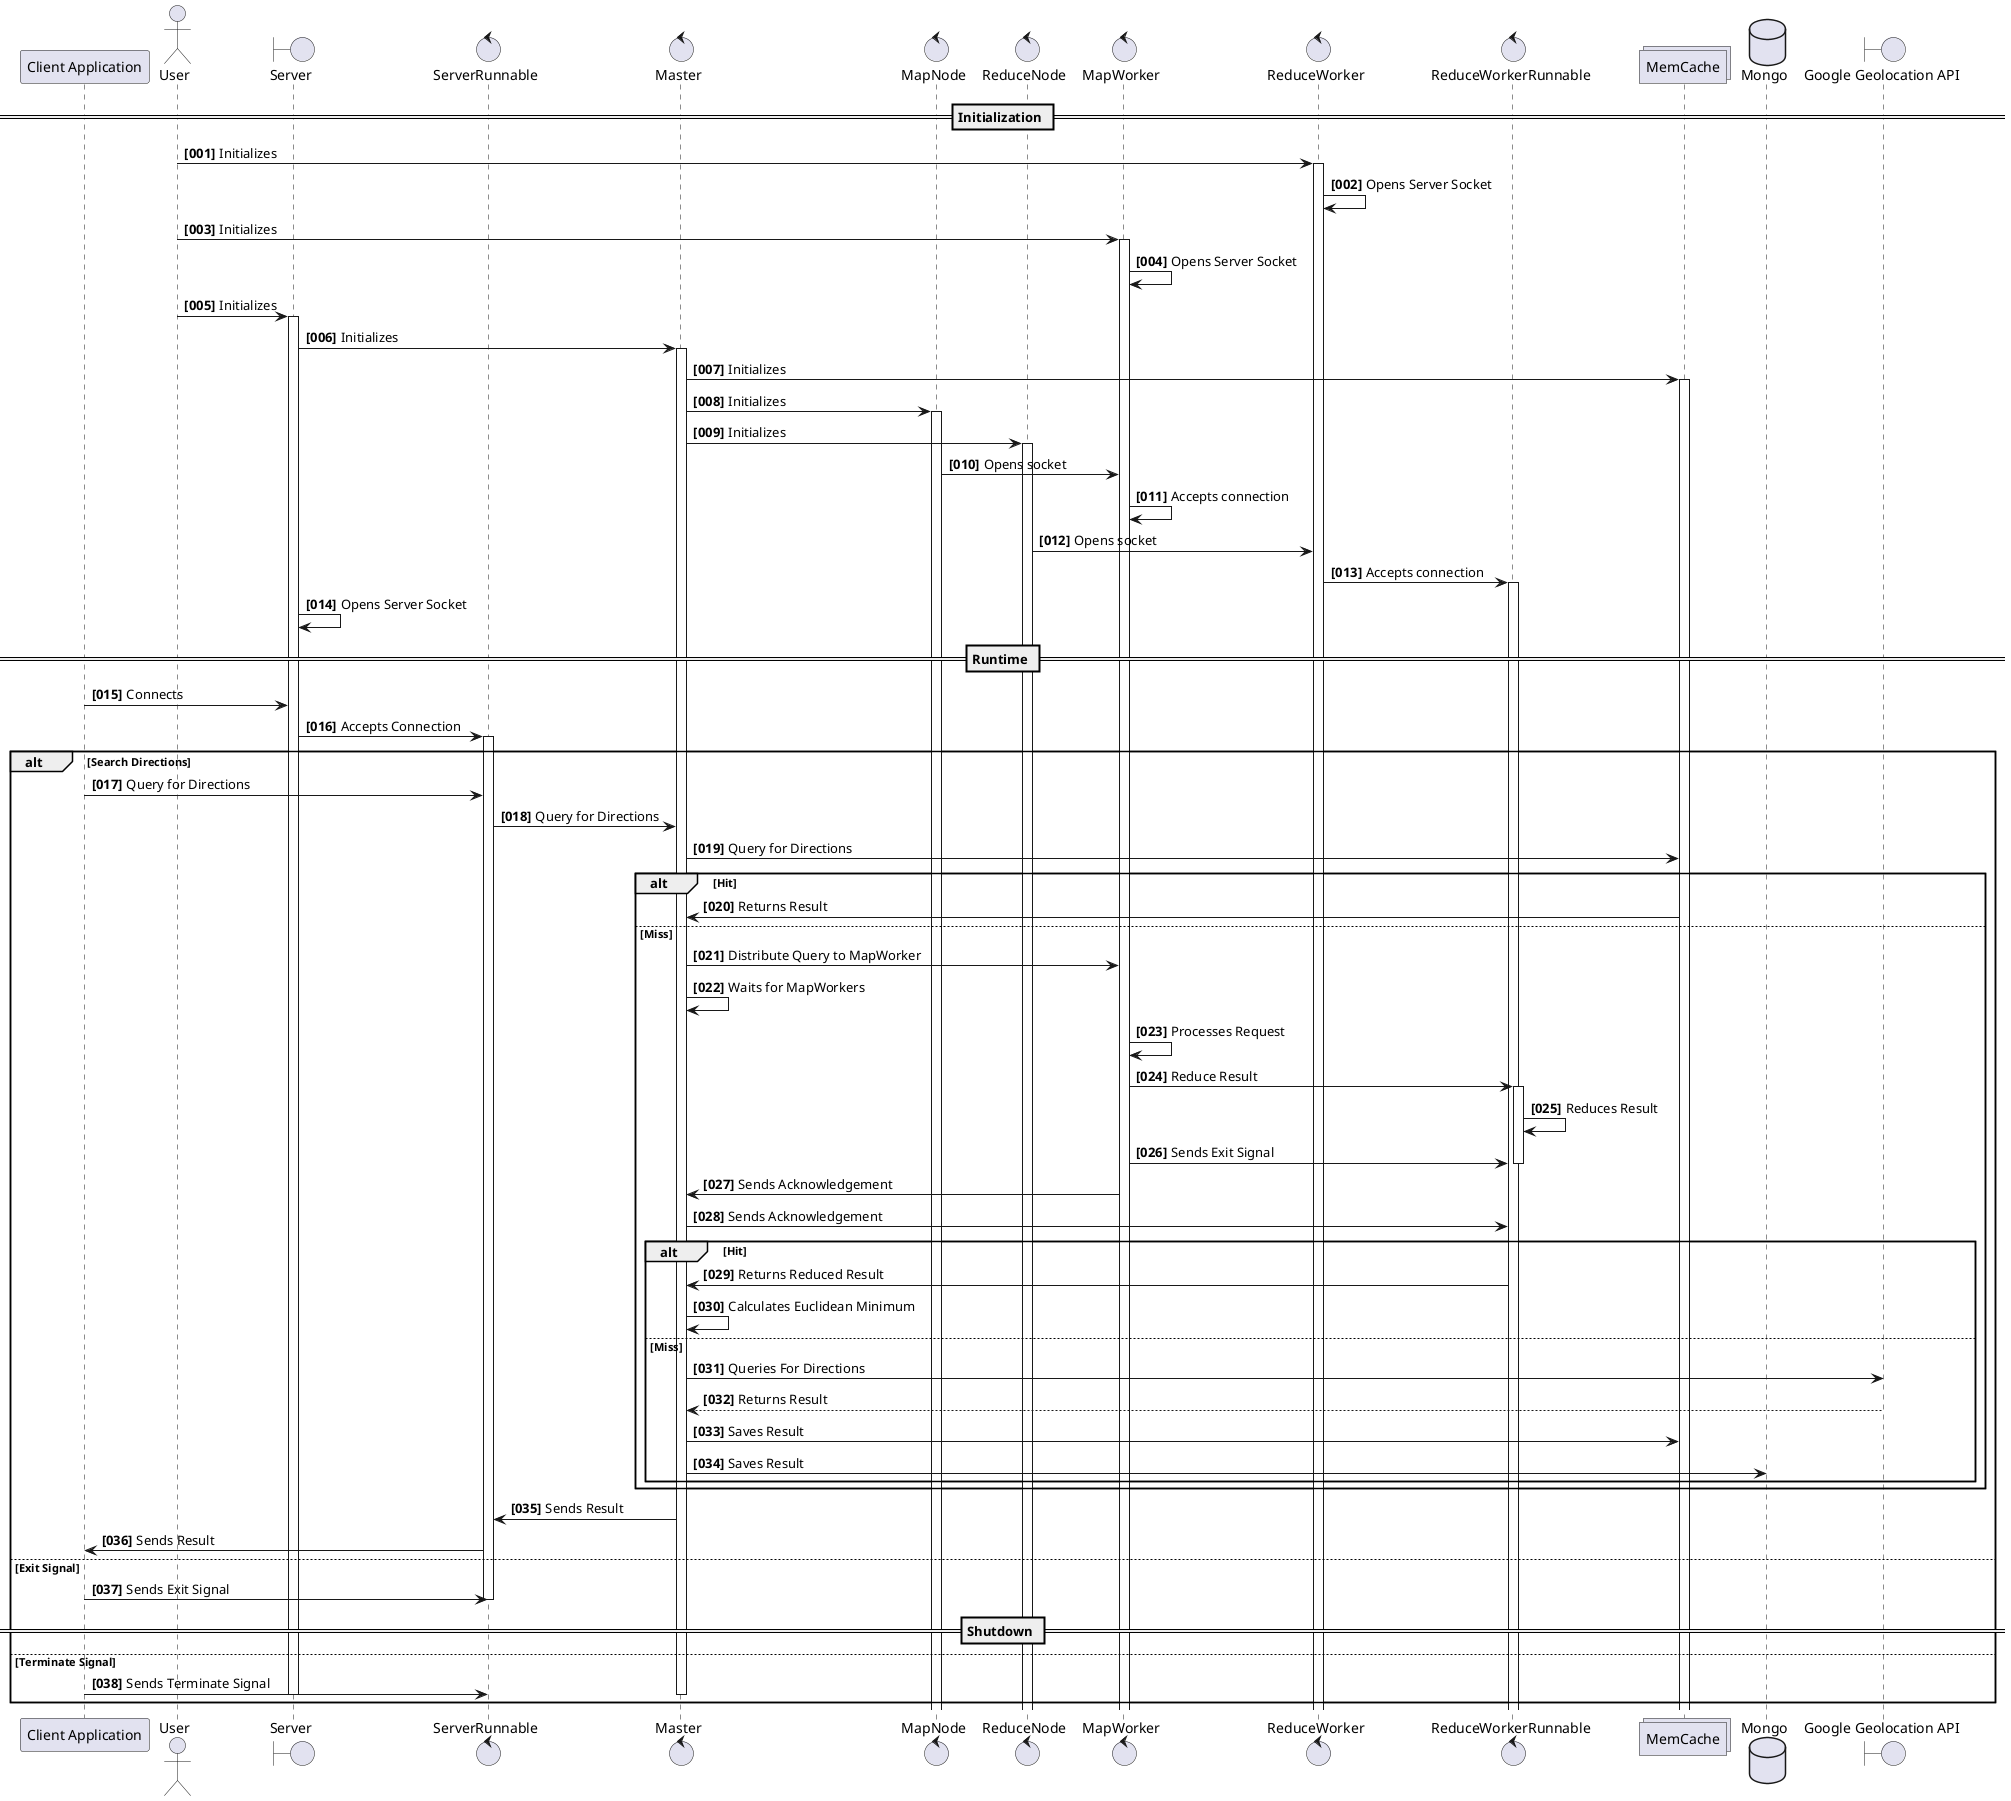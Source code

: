 @startuml
participant "Client Application" as Client
actor User
boundary Server
control ServerRunnable
control Master
control MapNode
control ReduceNode
control MapWorker
control ReduceWorker
control ReduceWorkerRunnable
collections MemCache
database Mongo
boundary "Google Geolocation API" as GGA
autonumber "<b>[000]"

== Initialization ==

User -> ReduceWorker : Initializes
activate ReduceWorker

ReduceWorker -> ReduceWorker : Opens Server Socket

User -> MapWorker : Initializes
activate MapWorker

MapWorker -> MapWorker : Opens Server Socket

User -> Server: Initializes
activate Server

Server -> Master : Initializes
activate Master

Master -> MemCache : Initializes
activate MemCache

Master -> MapNode : Initializes
activate MapNode

Master -> ReduceNode : Initializes
activate ReduceNode

MapNode -> MapWorker : Opens socket

MapWorker -> MapWorker : Accepts connection

ReduceNode -> ReduceWorker : Opens socket

ReduceWorker -> ReduceWorkerRunnable : Accepts connection
activate ReduceWorkerRunnable

Server -> Server : Opens Server Socket

== Runtime ==

Client -> Server : Connects

Server -> ServerRunnable : Accepts Connection
activate ServerRunnable

alt Search Directions

Client -> ServerRunnable : Query for Directions

ServerRunnable -> Master : Query for Directions

Master -> MemCache : Query for Directions

alt Hit

MemCache -> Master : Returns Result

else Miss

Master -> MapWorker : Distribute Query to MapWorker

Master -> Master : Waits for MapWorkers

MapWorker -> MapWorker : Processes Request

MapWorker -> ReduceWorkerRunnable : Reduce Result
activate ReduceWorkerRunnable

ReduceWorkerRunnable -> ReduceWorkerRunnable : Reduces Result

MapWorker -> ReduceWorkerRunnable : Sends Exit Signal
deactivate ReduceWorkerRunnable

MapWorker -> Master : Sends Acknowledgement

Master -> ReduceWorkerRunnable : Sends Acknowledgement

alt Hit

ReduceWorkerRunnable -> Master : Returns Reduced Result

Master -> Master : Calculates Euclidean Minimum

else Miss

Master -> GGA : Queries For Directions

GGA --> Master : Returns Result

Master -> MemCache : Saves Result

Master -> Mongo : Saves Result

end

end

Master -> ServerRunnable : Sends Result

ServerRunnable -> Client : Sends Result

else Exit Signal

Client -> ServerRunnable : Sends Exit Signal
deactivate ServerRunnable

== Shutdown ==

else Terminate Signal

Client -> ServerRunnable : Sends Terminate Signal
deactivate ServerRunnable

deactivate Master

deactivate Server

end


@enduml